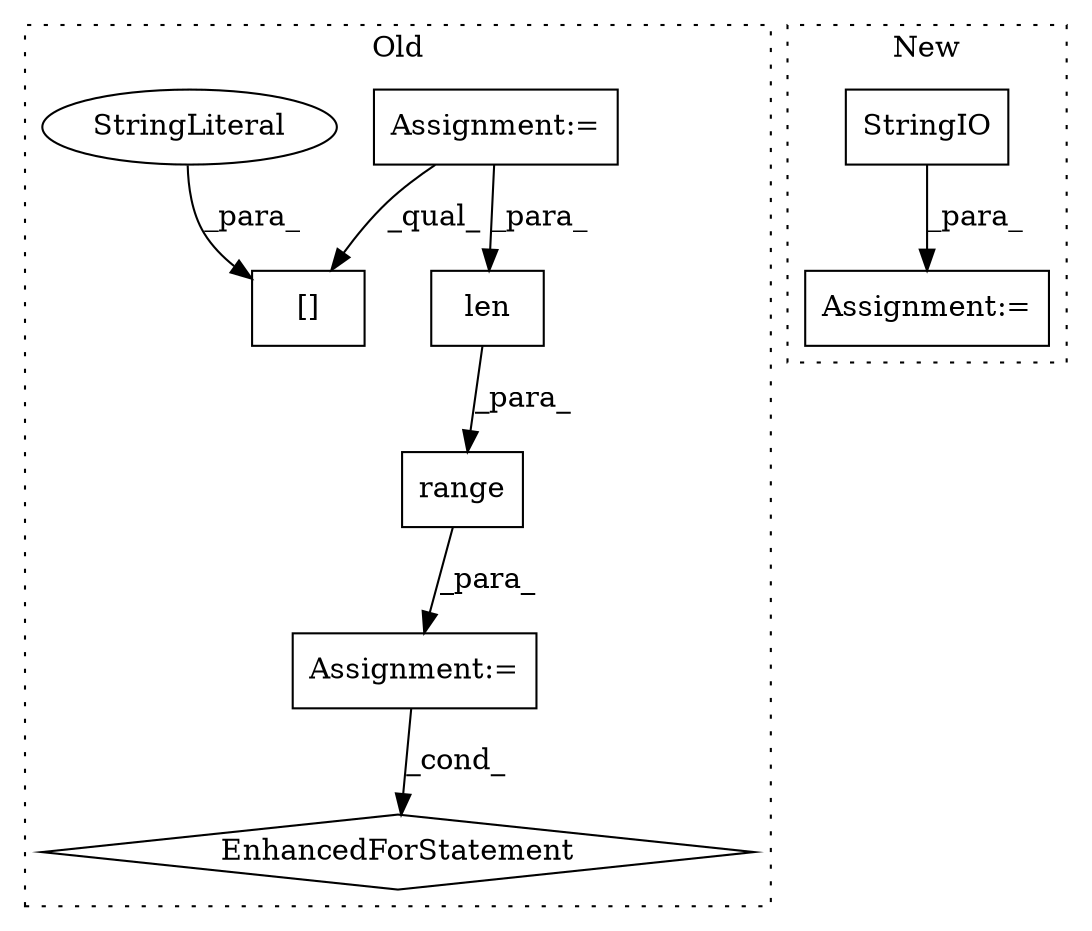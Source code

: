 digraph G {
subgraph cluster0 {
1 [label="EnhancedForStatement" a="70" s="12198,12281" l="57,2" shape="diamond"];
3 [label="range" a="32" s="12263,12280" l="6,1" shape="box"];
4 [label="len" a="32" s="12269,12279" l="4,1" shape="box"];
6 [label="Assignment:=" a="7" s="12198,12281" l="57,2" shape="box"];
7 [label="Assignment:=" a="7" s="12173" l="1" shape="box"];
8 [label="[]" a="2" s="12326,12356" l="7,1" shape="box"];
9 [label="StringLiteral" a="45" s="12333" l="23" shape="ellipse"];
label = "Old";
style="dotted";
}
subgraph cluster1 {
2 [label="StringIO" a="32" s="12302,12316" l="9,1" shape="box"];
5 [label="Assignment:=" a="7" s="12168,12327" l="110,2" shape="box"];
label = "New";
style="dotted";
}
2 -> 5 [label="_para_"];
3 -> 6 [label="_para_"];
4 -> 3 [label="_para_"];
6 -> 1 [label="_cond_"];
7 -> 8 [label="_qual_"];
7 -> 4 [label="_para_"];
9 -> 8 [label="_para_"];
}